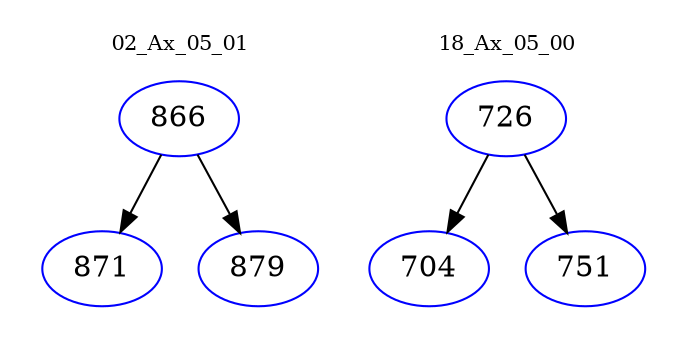 digraph{
subgraph cluster_0 {
color = white
label = "02_Ax_05_01";
fontsize=10;
T0_866 [label="866", color="blue"]
T0_866 -> T0_871 [color="black"]
T0_871 [label="871", color="blue"]
T0_866 -> T0_879 [color="black"]
T0_879 [label="879", color="blue"]
}
subgraph cluster_1 {
color = white
label = "18_Ax_05_00";
fontsize=10;
T1_726 [label="726", color="blue"]
T1_726 -> T1_704 [color="black"]
T1_704 [label="704", color="blue"]
T1_726 -> T1_751 [color="black"]
T1_751 [label="751", color="blue"]
}
}
